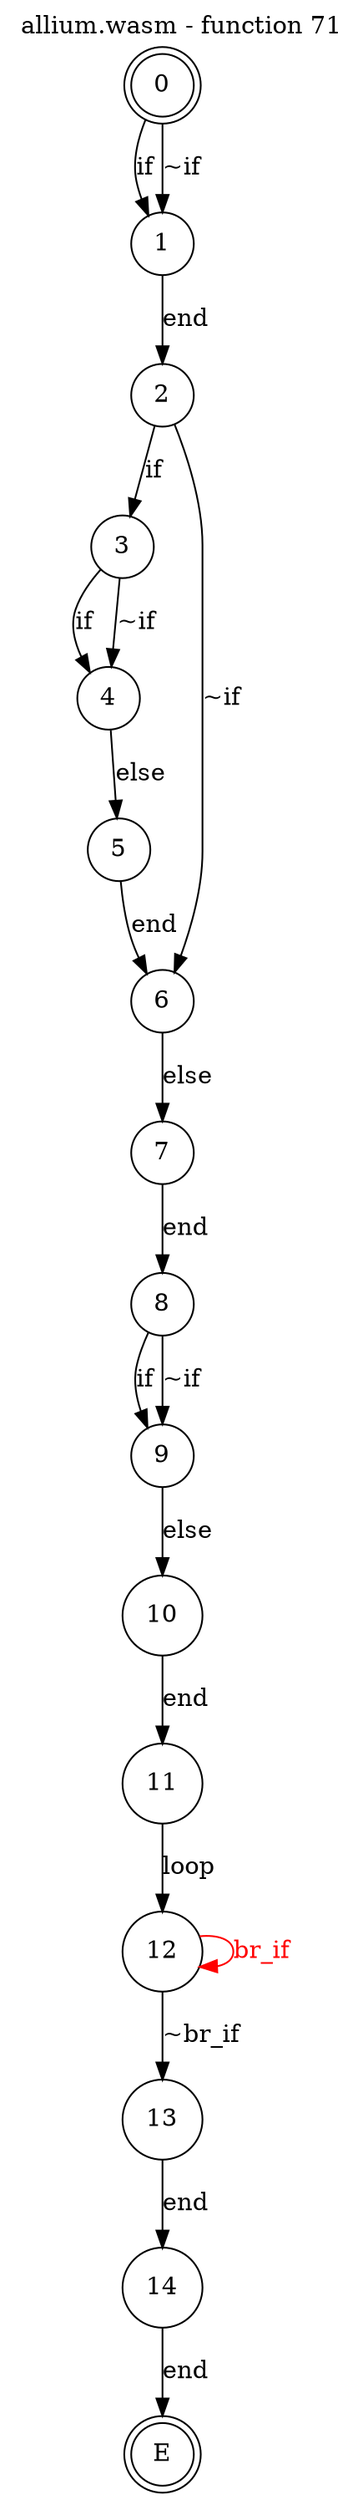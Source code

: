 digraph finite_state_machine {
    label = "allium.wasm - function 71"
    labelloc =  t
    labelfontsize = 16
    labelfontcolor = black
    labelfontname = "Helvetica"
    node [shape = doublecircle]; 0 E ;
    node [shape = circle];
    0 -> 1[label="if"];
    0 -> 1[label="~if"];
    1 -> 2[label="end"];
    2 -> 3[label="if"];
    2 -> 6[label="~if"];
    3 -> 4[label="if"];
    3 -> 4[label="~if"];
    4 -> 5[label="else"];
    5 -> 6[label="end"];
    6 -> 7[label="else"];
    7 -> 8[label="end"];
    8 -> 9[label="if"];
    8 -> 9[label="~if"];
    9 -> 10[label="else"];
    10 -> 11[label="end"];
    11 -> 12[label="loop"];
    12 -> 13[label="~br_if"];
    12 -> 12[color="red" fontcolor="red" label="br_if"];
    13 -> 14[label="end"];
    14 -> E[label="end"];
}
